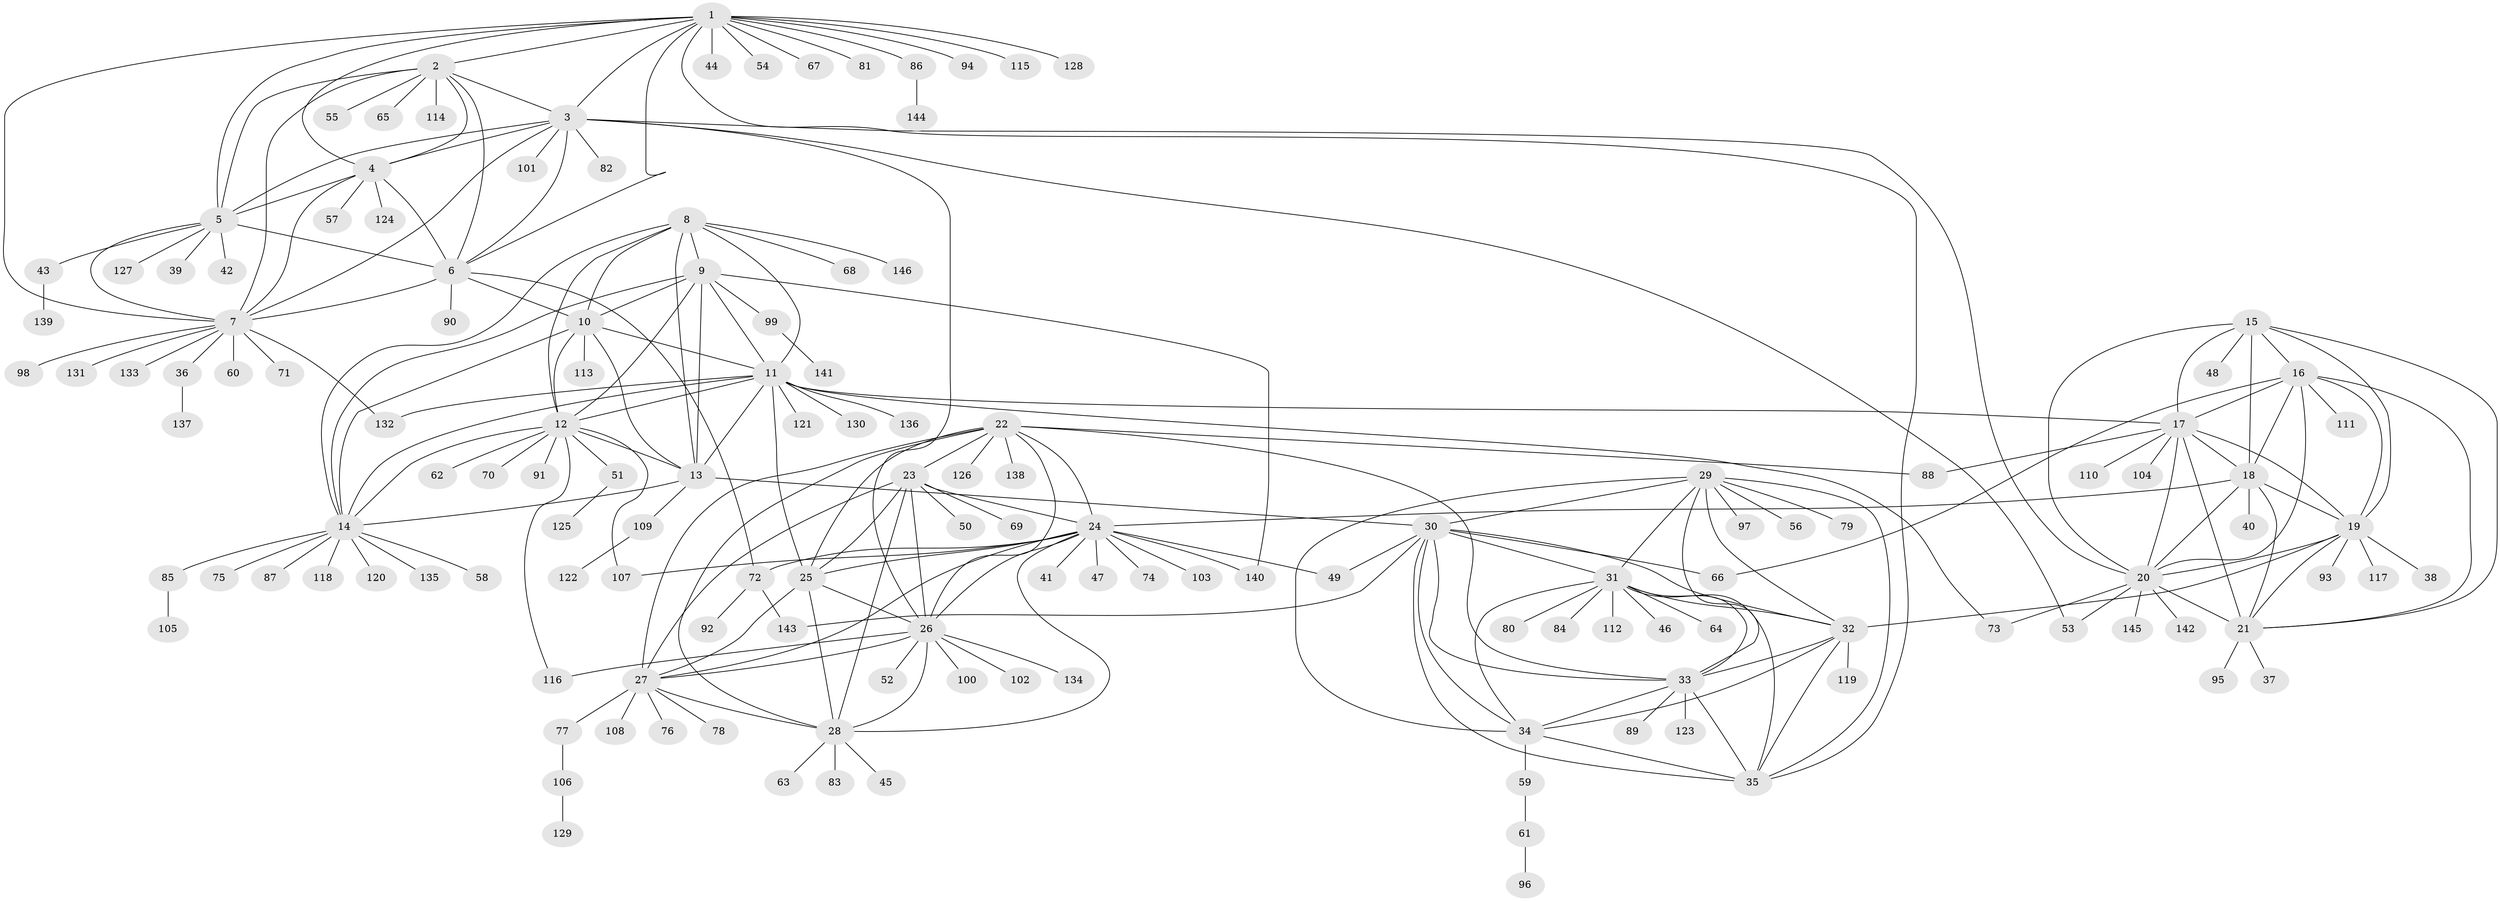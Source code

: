 // coarse degree distribution, {12: 0.024793388429752067, 10: 0.04132231404958678, 7: 0.024793388429752067, 6: 0.04132231404958678, 13: 0.01652892561983471, 17: 0.008264462809917356, 4: 0.008264462809917356, 5: 0.008264462809917356, 9: 0.01652892561983471, 8: 0.024793388429752067, 2: 0.11570247933884298, 1: 0.6611570247933884, 3: 0.008264462809917356}
// Generated by graph-tools (version 1.1) at 2025/52/02/27/25 19:52:17]
// undirected, 146 vertices, 237 edges
graph export_dot {
graph [start="1"]
  node [color=gray90,style=filled];
  1;
  2;
  3;
  4;
  5;
  6;
  7;
  8;
  9;
  10;
  11;
  12;
  13;
  14;
  15;
  16;
  17;
  18;
  19;
  20;
  21;
  22;
  23;
  24;
  25;
  26;
  27;
  28;
  29;
  30;
  31;
  32;
  33;
  34;
  35;
  36;
  37;
  38;
  39;
  40;
  41;
  42;
  43;
  44;
  45;
  46;
  47;
  48;
  49;
  50;
  51;
  52;
  53;
  54;
  55;
  56;
  57;
  58;
  59;
  60;
  61;
  62;
  63;
  64;
  65;
  66;
  67;
  68;
  69;
  70;
  71;
  72;
  73;
  74;
  75;
  76;
  77;
  78;
  79;
  80;
  81;
  82;
  83;
  84;
  85;
  86;
  87;
  88;
  89;
  90;
  91;
  92;
  93;
  94;
  95;
  96;
  97;
  98;
  99;
  100;
  101;
  102;
  103;
  104;
  105;
  106;
  107;
  108;
  109;
  110;
  111;
  112;
  113;
  114;
  115;
  116;
  117;
  118;
  119;
  120;
  121;
  122;
  123;
  124;
  125;
  126;
  127;
  128;
  129;
  130;
  131;
  132;
  133;
  134;
  135;
  136;
  137;
  138;
  139;
  140;
  141;
  142;
  143;
  144;
  145;
  146;
  1 -- 2;
  1 -- 3;
  1 -- 4;
  1 -- 5;
  1 -- 6;
  1 -- 7;
  1 -- 35;
  1 -- 44;
  1 -- 54;
  1 -- 67;
  1 -- 81;
  1 -- 86;
  1 -- 94;
  1 -- 115;
  1 -- 128;
  2 -- 3;
  2 -- 4;
  2 -- 5;
  2 -- 6;
  2 -- 7;
  2 -- 55;
  2 -- 65;
  2 -- 114;
  3 -- 4;
  3 -- 5;
  3 -- 6;
  3 -- 7;
  3 -- 20;
  3 -- 26;
  3 -- 53;
  3 -- 82;
  3 -- 101;
  4 -- 5;
  4 -- 6;
  4 -- 7;
  4 -- 57;
  4 -- 124;
  5 -- 6;
  5 -- 7;
  5 -- 39;
  5 -- 42;
  5 -- 43;
  5 -- 127;
  6 -- 7;
  6 -- 10;
  6 -- 72;
  6 -- 90;
  7 -- 36;
  7 -- 60;
  7 -- 71;
  7 -- 98;
  7 -- 131;
  7 -- 132;
  7 -- 133;
  8 -- 9;
  8 -- 10;
  8 -- 11;
  8 -- 12;
  8 -- 13;
  8 -- 14;
  8 -- 68;
  8 -- 146;
  9 -- 10;
  9 -- 11;
  9 -- 12;
  9 -- 13;
  9 -- 14;
  9 -- 99;
  9 -- 140;
  10 -- 11;
  10 -- 12;
  10 -- 13;
  10 -- 14;
  10 -- 113;
  11 -- 12;
  11 -- 13;
  11 -- 14;
  11 -- 17;
  11 -- 25;
  11 -- 73;
  11 -- 121;
  11 -- 130;
  11 -- 132;
  11 -- 136;
  12 -- 13;
  12 -- 14;
  12 -- 51;
  12 -- 62;
  12 -- 70;
  12 -- 91;
  12 -- 107;
  12 -- 116;
  13 -- 14;
  13 -- 30;
  13 -- 109;
  14 -- 58;
  14 -- 75;
  14 -- 85;
  14 -- 87;
  14 -- 118;
  14 -- 120;
  14 -- 135;
  15 -- 16;
  15 -- 17;
  15 -- 18;
  15 -- 19;
  15 -- 20;
  15 -- 21;
  15 -- 48;
  16 -- 17;
  16 -- 18;
  16 -- 19;
  16 -- 20;
  16 -- 21;
  16 -- 66;
  16 -- 111;
  17 -- 18;
  17 -- 19;
  17 -- 20;
  17 -- 21;
  17 -- 88;
  17 -- 104;
  17 -- 110;
  18 -- 19;
  18 -- 20;
  18 -- 21;
  18 -- 24;
  18 -- 40;
  19 -- 20;
  19 -- 21;
  19 -- 32;
  19 -- 38;
  19 -- 93;
  19 -- 117;
  20 -- 21;
  20 -- 53;
  20 -- 73;
  20 -- 142;
  20 -- 145;
  21 -- 37;
  21 -- 95;
  22 -- 23;
  22 -- 24;
  22 -- 25;
  22 -- 26;
  22 -- 27;
  22 -- 28;
  22 -- 33;
  22 -- 88;
  22 -- 126;
  22 -- 138;
  23 -- 24;
  23 -- 25;
  23 -- 26;
  23 -- 27;
  23 -- 28;
  23 -- 50;
  23 -- 69;
  24 -- 25;
  24 -- 26;
  24 -- 27;
  24 -- 28;
  24 -- 41;
  24 -- 47;
  24 -- 49;
  24 -- 72;
  24 -- 74;
  24 -- 103;
  24 -- 107;
  24 -- 140;
  25 -- 26;
  25 -- 27;
  25 -- 28;
  26 -- 27;
  26 -- 28;
  26 -- 52;
  26 -- 100;
  26 -- 102;
  26 -- 116;
  26 -- 134;
  27 -- 28;
  27 -- 76;
  27 -- 77;
  27 -- 78;
  27 -- 108;
  28 -- 45;
  28 -- 63;
  28 -- 83;
  29 -- 30;
  29 -- 31;
  29 -- 32;
  29 -- 33;
  29 -- 34;
  29 -- 35;
  29 -- 56;
  29 -- 79;
  29 -- 97;
  30 -- 31;
  30 -- 32;
  30 -- 33;
  30 -- 34;
  30 -- 35;
  30 -- 49;
  30 -- 66;
  30 -- 143;
  31 -- 32;
  31 -- 33;
  31 -- 34;
  31 -- 35;
  31 -- 46;
  31 -- 64;
  31 -- 80;
  31 -- 84;
  31 -- 112;
  32 -- 33;
  32 -- 34;
  32 -- 35;
  32 -- 119;
  33 -- 34;
  33 -- 35;
  33 -- 89;
  33 -- 123;
  34 -- 35;
  34 -- 59;
  36 -- 137;
  43 -- 139;
  51 -- 125;
  59 -- 61;
  61 -- 96;
  72 -- 92;
  72 -- 143;
  77 -- 106;
  85 -- 105;
  86 -- 144;
  99 -- 141;
  106 -- 129;
  109 -- 122;
}
